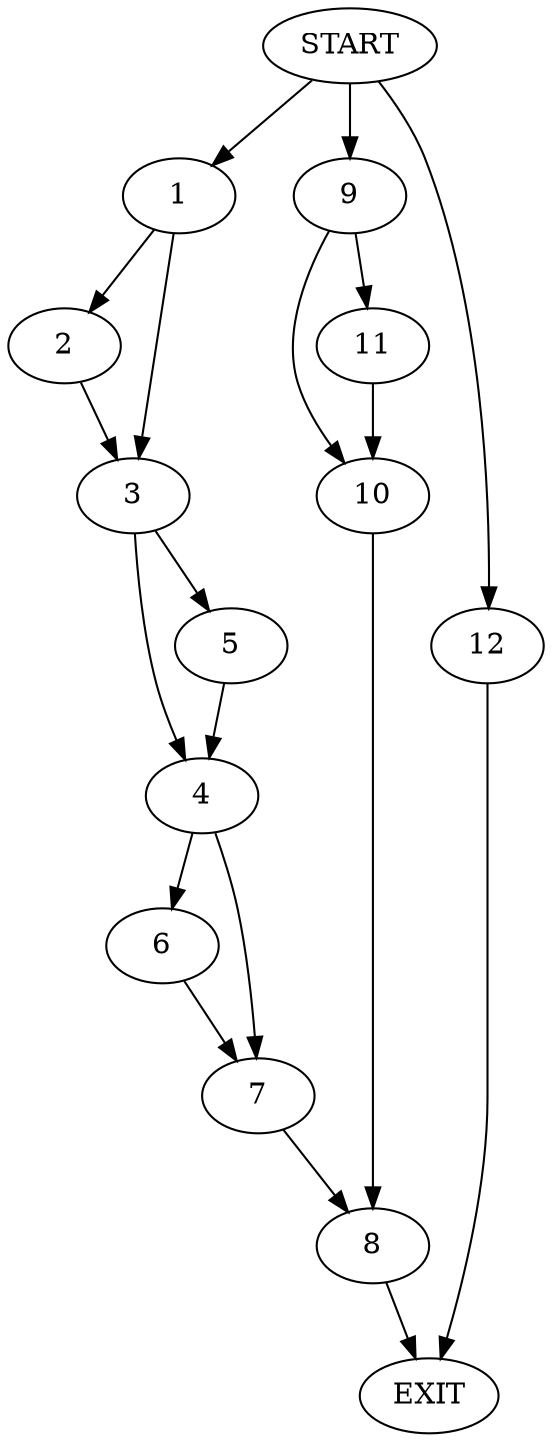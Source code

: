 digraph {
0 [label="START"]
13 [label="EXIT"]
0 -> 1
1 -> 2
1 -> 3
3 -> 4
3 -> 5
2 -> 3
5 -> 4
4 -> 6
4 -> 7
6 -> 7
7 -> 8
8 -> 13
0 -> 9
9 -> 10
9 -> 11
11 -> 10
10 -> 8
0 -> 12
12 -> 13
}
